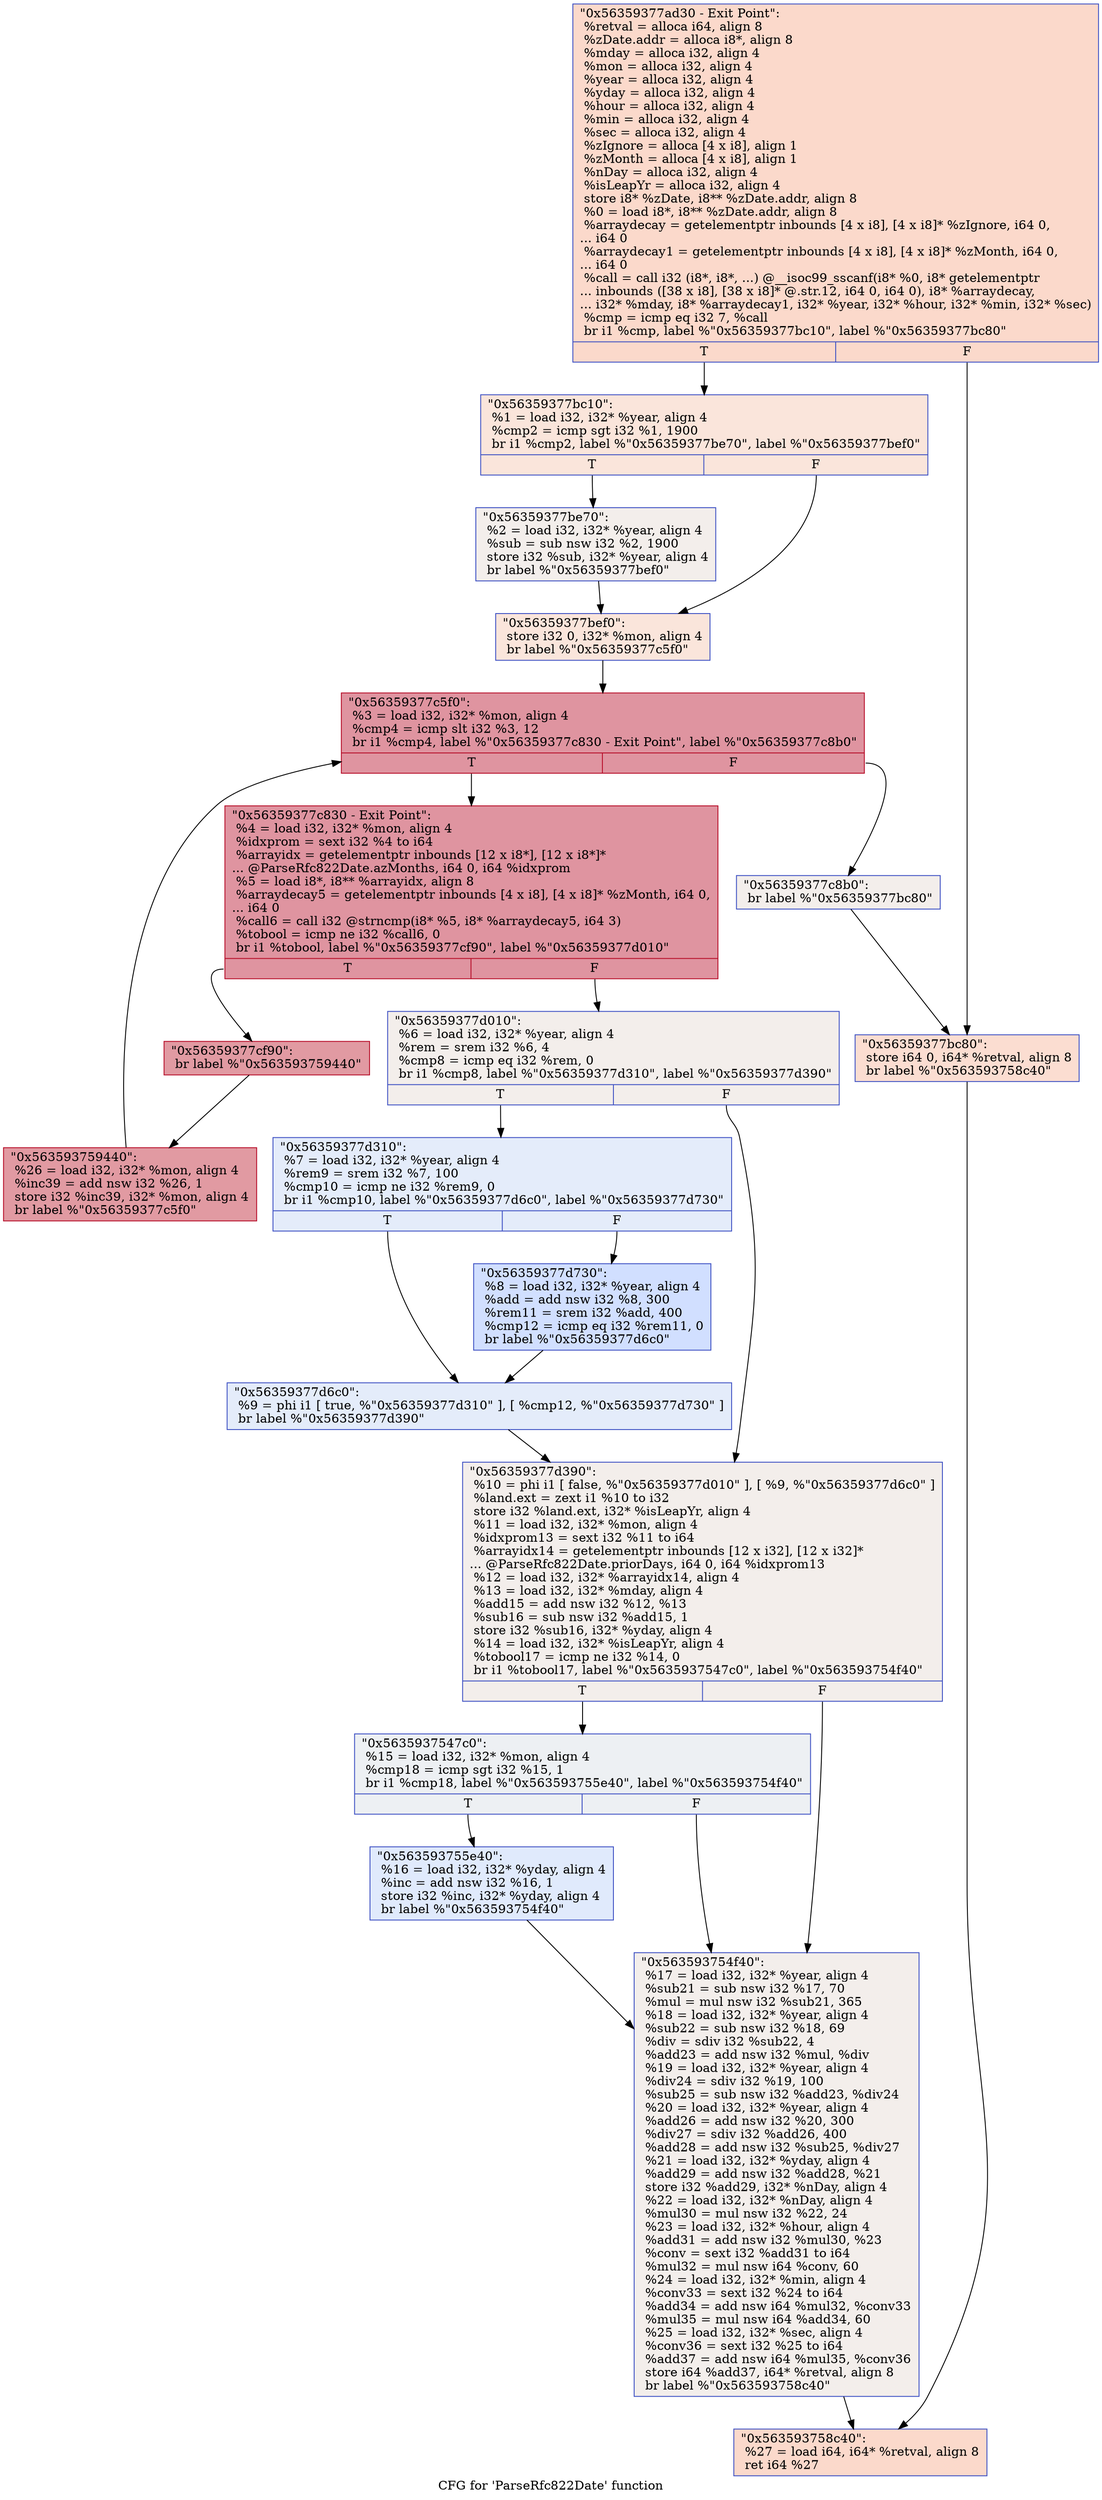 digraph "CFG for 'ParseRfc822Date' function" {
	label="CFG for 'ParseRfc822Date' function";

	Node0x56359377ad30 [shape=record,color="#3d50c3ff", style=filled, fillcolor="#f7a88970",label="{\"0x56359377ad30 - Exit Point\":\l  %retval = alloca i64, align 8\l  %zDate.addr = alloca i8*, align 8\l  %mday = alloca i32, align 4\l  %mon = alloca i32, align 4\l  %year = alloca i32, align 4\l  %yday = alloca i32, align 4\l  %hour = alloca i32, align 4\l  %min = alloca i32, align 4\l  %sec = alloca i32, align 4\l  %zIgnore = alloca [4 x i8], align 1\l  %zMonth = alloca [4 x i8], align 1\l  %nDay = alloca i32, align 4\l  %isLeapYr = alloca i32, align 4\l  store i8* %zDate, i8** %zDate.addr, align 8\l  %0 = load i8*, i8** %zDate.addr, align 8\l  %arraydecay = getelementptr inbounds [4 x i8], [4 x i8]* %zIgnore, i64 0,\l... i64 0\l  %arraydecay1 = getelementptr inbounds [4 x i8], [4 x i8]* %zMonth, i64 0,\l... i64 0\l  %call = call i32 (i8*, i8*, ...) @__isoc99_sscanf(i8* %0, i8* getelementptr\l... inbounds ([38 x i8], [38 x i8]* @.str.12, i64 0, i64 0), i8* %arraydecay,\l... i32* %mday, i8* %arraydecay1, i32* %year, i32* %hour, i32* %min, i32* %sec)\l  %cmp = icmp eq i32 7, %call\l  br i1 %cmp, label %\"0x56359377bc10\", label %\"0x56359377bc80\"\l|{<s0>T|<s1>F}}"];
	Node0x56359377ad30:s0 -> Node0x56359377bc10;
	Node0x56359377ad30:s1 -> Node0x56359377bc80;
	Node0x56359377bc10 [shape=record,color="#3d50c3ff", style=filled, fillcolor="#f4c5ad70",label="{\"0x56359377bc10\":                                 \l  %1 = load i32, i32* %year, align 4\l  %cmp2 = icmp sgt i32 %1, 1900\l  br i1 %cmp2, label %\"0x56359377be70\", label %\"0x56359377bef0\"\l|{<s0>T|<s1>F}}"];
	Node0x56359377bc10:s0 -> Node0x56359377be70;
	Node0x56359377bc10:s1 -> Node0x56359377bef0;
	Node0x56359377be70 [shape=record,color="#3d50c3ff", style=filled, fillcolor="#e5d8d170",label="{\"0x56359377be70\":                                 \l  %2 = load i32, i32* %year, align 4\l  %sub = sub nsw i32 %2, 1900\l  store i32 %sub, i32* %year, align 4\l  br label %\"0x56359377bef0\"\l}"];
	Node0x56359377be70 -> Node0x56359377bef0;
	Node0x56359377bef0 [shape=record,color="#3d50c3ff", style=filled, fillcolor="#f4c5ad70",label="{\"0x56359377bef0\":                                 \l  store i32 0, i32* %mon, align 4\l  br label %\"0x56359377c5f0\"\l}"];
	Node0x56359377bef0 -> Node0x56359377c5f0;
	Node0x56359377c5f0 [shape=record,color="#b70d28ff", style=filled, fillcolor="#b70d2870",label="{\"0x56359377c5f0\":                                 \l  %3 = load i32, i32* %mon, align 4\l  %cmp4 = icmp slt i32 %3, 12\l  br i1 %cmp4, label %\"0x56359377c830 - Exit Point\", label %\"0x56359377c8b0\"\l|{<s0>T|<s1>F}}"];
	Node0x56359377c5f0:s0 -> Node0x56359377c830;
	Node0x56359377c5f0:s1 -> Node0x56359377c8b0;
	Node0x56359377c830 [shape=record,color="#b70d28ff", style=filled, fillcolor="#b70d2870",label="{\"0x56359377c830 - Exit Point\":                    \l  %4 = load i32, i32* %mon, align 4\l  %idxprom = sext i32 %4 to i64\l  %arrayidx = getelementptr inbounds [12 x i8*], [12 x i8*]*\l... @ParseRfc822Date.azMonths, i64 0, i64 %idxprom\l  %5 = load i8*, i8** %arrayidx, align 8\l  %arraydecay5 = getelementptr inbounds [4 x i8], [4 x i8]* %zMonth, i64 0,\l... i64 0\l  %call6 = call i32 @strncmp(i8* %5, i8* %arraydecay5, i64 3)\l  %tobool = icmp ne i32 %call6, 0\l  br i1 %tobool, label %\"0x56359377cf90\", label %\"0x56359377d010\"\l|{<s0>T|<s1>F}}"];
	Node0x56359377c830:s0 -> Node0x56359377cf90;
	Node0x56359377c830:s1 -> Node0x56359377d010;
	Node0x56359377d010 [shape=record,color="#3d50c3ff", style=filled, fillcolor="#e5d8d170",label="{\"0x56359377d010\":                                 \l  %6 = load i32, i32* %year, align 4\l  %rem = srem i32 %6, 4\l  %cmp8 = icmp eq i32 %rem, 0\l  br i1 %cmp8, label %\"0x56359377d310\", label %\"0x56359377d390\"\l|{<s0>T|<s1>F}}"];
	Node0x56359377d010:s0 -> Node0x56359377d310;
	Node0x56359377d010:s1 -> Node0x56359377d390;
	Node0x56359377d310 [shape=record,color="#3d50c3ff", style=filled, fillcolor="#c1d4f470",label="{\"0x56359377d310\":                                 \l  %7 = load i32, i32* %year, align 4\l  %rem9 = srem i32 %7, 100\l  %cmp10 = icmp ne i32 %rem9, 0\l  br i1 %cmp10, label %\"0x56359377d6c0\", label %\"0x56359377d730\"\l|{<s0>T|<s1>F}}"];
	Node0x56359377d310:s0 -> Node0x56359377d6c0;
	Node0x56359377d310:s1 -> Node0x56359377d730;
	Node0x56359377d730 [shape=record,color="#3d50c3ff", style=filled, fillcolor="#96b7ff70",label="{\"0x56359377d730\":                                 \l  %8 = load i32, i32* %year, align 4\l  %add = add nsw i32 %8, 300\l  %rem11 = srem i32 %add, 400\l  %cmp12 = icmp eq i32 %rem11, 0\l  br label %\"0x56359377d6c0\"\l}"];
	Node0x56359377d730 -> Node0x56359377d6c0;
	Node0x56359377d6c0 [shape=record,color="#3d50c3ff", style=filled, fillcolor="#c1d4f470",label="{\"0x56359377d6c0\":                                 \l  %9 = phi i1 [ true, %\"0x56359377d310\" ], [ %cmp12, %\"0x56359377d730\" ]\l  br label %\"0x56359377d390\"\l}"];
	Node0x56359377d6c0 -> Node0x56359377d390;
	Node0x56359377d390 [shape=record,color="#3d50c3ff", style=filled, fillcolor="#e5d8d170",label="{\"0x56359377d390\":                                 \l  %10 = phi i1 [ false, %\"0x56359377d010\" ], [ %9, %\"0x56359377d6c0\" ]\l  %land.ext = zext i1 %10 to i32\l  store i32 %land.ext, i32* %isLeapYr, align 4\l  %11 = load i32, i32* %mon, align 4\l  %idxprom13 = sext i32 %11 to i64\l  %arrayidx14 = getelementptr inbounds [12 x i32], [12 x i32]*\l... @ParseRfc822Date.priorDays, i64 0, i64 %idxprom13\l  %12 = load i32, i32* %arrayidx14, align 4\l  %13 = load i32, i32* %mday, align 4\l  %add15 = add nsw i32 %12, %13\l  %sub16 = sub nsw i32 %add15, 1\l  store i32 %sub16, i32* %yday, align 4\l  %14 = load i32, i32* %isLeapYr, align 4\l  %tobool17 = icmp ne i32 %14, 0\l  br i1 %tobool17, label %\"0x5635937547c0\", label %\"0x563593754f40\"\l|{<s0>T|<s1>F}}"];
	Node0x56359377d390:s0 -> Node0x5635937547c0;
	Node0x56359377d390:s1 -> Node0x563593754f40;
	Node0x5635937547c0 [shape=record,color="#3d50c3ff", style=filled, fillcolor="#d6dce470",label="{\"0x5635937547c0\":                                 \l  %15 = load i32, i32* %mon, align 4\l  %cmp18 = icmp sgt i32 %15, 1\l  br i1 %cmp18, label %\"0x563593755e40\", label %\"0x563593754f40\"\l|{<s0>T|<s1>F}}"];
	Node0x5635937547c0:s0 -> Node0x563593755e40;
	Node0x5635937547c0:s1 -> Node0x563593754f40;
	Node0x563593755e40 [shape=record,color="#3d50c3ff", style=filled, fillcolor="#b9d0f970",label="{\"0x563593755e40\":                                 \l  %16 = load i32, i32* %yday, align 4\l  %inc = add nsw i32 %16, 1\l  store i32 %inc, i32* %yday, align 4\l  br label %\"0x563593754f40\"\l}"];
	Node0x563593755e40 -> Node0x563593754f40;
	Node0x563593754f40 [shape=record,color="#3d50c3ff", style=filled, fillcolor="#e5d8d170",label="{\"0x563593754f40\":                                 \l  %17 = load i32, i32* %year, align 4\l  %sub21 = sub nsw i32 %17, 70\l  %mul = mul nsw i32 %sub21, 365\l  %18 = load i32, i32* %year, align 4\l  %sub22 = sub nsw i32 %18, 69\l  %div = sdiv i32 %sub22, 4\l  %add23 = add nsw i32 %mul, %div\l  %19 = load i32, i32* %year, align 4\l  %div24 = sdiv i32 %19, 100\l  %sub25 = sub nsw i32 %add23, %div24\l  %20 = load i32, i32* %year, align 4\l  %add26 = add nsw i32 %20, 300\l  %div27 = sdiv i32 %add26, 400\l  %add28 = add nsw i32 %sub25, %div27\l  %21 = load i32, i32* %yday, align 4\l  %add29 = add nsw i32 %add28, %21\l  store i32 %add29, i32* %nDay, align 4\l  %22 = load i32, i32* %nDay, align 4\l  %mul30 = mul nsw i32 %22, 24\l  %23 = load i32, i32* %hour, align 4\l  %add31 = add nsw i32 %mul30, %23\l  %conv = sext i32 %add31 to i64\l  %mul32 = mul nsw i64 %conv, 60\l  %24 = load i32, i32* %min, align 4\l  %conv33 = sext i32 %24 to i64\l  %add34 = add nsw i64 %mul32, %conv33\l  %mul35 = mul nsw i64 %add34, 60\l  %25 = load i32, i32* %sec, align 4\l  %conv36 = sext i32 %25 to i64\l  %add37 = add nsw i64 %mul35, %conv36\l  store i64 %add37, i64* %retval, align 8\l  br label %\"0x563593758c40\"\l}"];
	Node0x563593754f40 -> Node0x563593758c40;
	Node0x56359377cf90 [shape=record,color="#b70d28ff", style=filled, fillcolor="#bb1b2c70",label="{\"0x56359377cf90\":                                 \l  br label %\"0x563593759440\"\l}"];
	Node0x56359377cf90 -> Node0x563593759440;
	Node0x563593759440 [shape=record,color="#b70d28ff", style=filled, fillcolor="#bb1b2c70",label="{\"0x563593759440\":                                 \l  %26 = load i32, i32* %mon, align 4\l  %inc39 = add nsw i32 %26, 1\l  store i32 %inc39, i32* %mon, align 4\l  br label %\"0x56359377c5f0\"\l}"];
	Node0x563593759440 -> Node0x56359377c5f0;
	Node0x56359377c8b0 [shape=record,color="#3d50c3ff", style=filled, fillcolor="#e5d8d170",label="{\"0x56359377c8b0\":                                 \l  br label %\"0x56359377bc80\"\l}"];
	Node0x56359377c8b0 -> Node0x56359377bc80;
	Node0x56359377bc80 [shape=record,color="#3d50c3ff", style=filled, fillcolor="#f7b39670",label="{\"0x56359377bc80\":                                 \l  store i64 0, i64* %retval, align 8\l  br label %\"0x563593758c40\"\l}"];
	Node0x56359377bc80 -> Node0x563593758c40;
	Node0x563593758c40 [shape=record,color="#3d50c3ff", style=filled, fillcolor="#f7a88970",label="{\"0x563593758c40\":                                 \l  %27 = load i64, i64* %retval, align 8\l  ret i64 %27\l}"];
}
